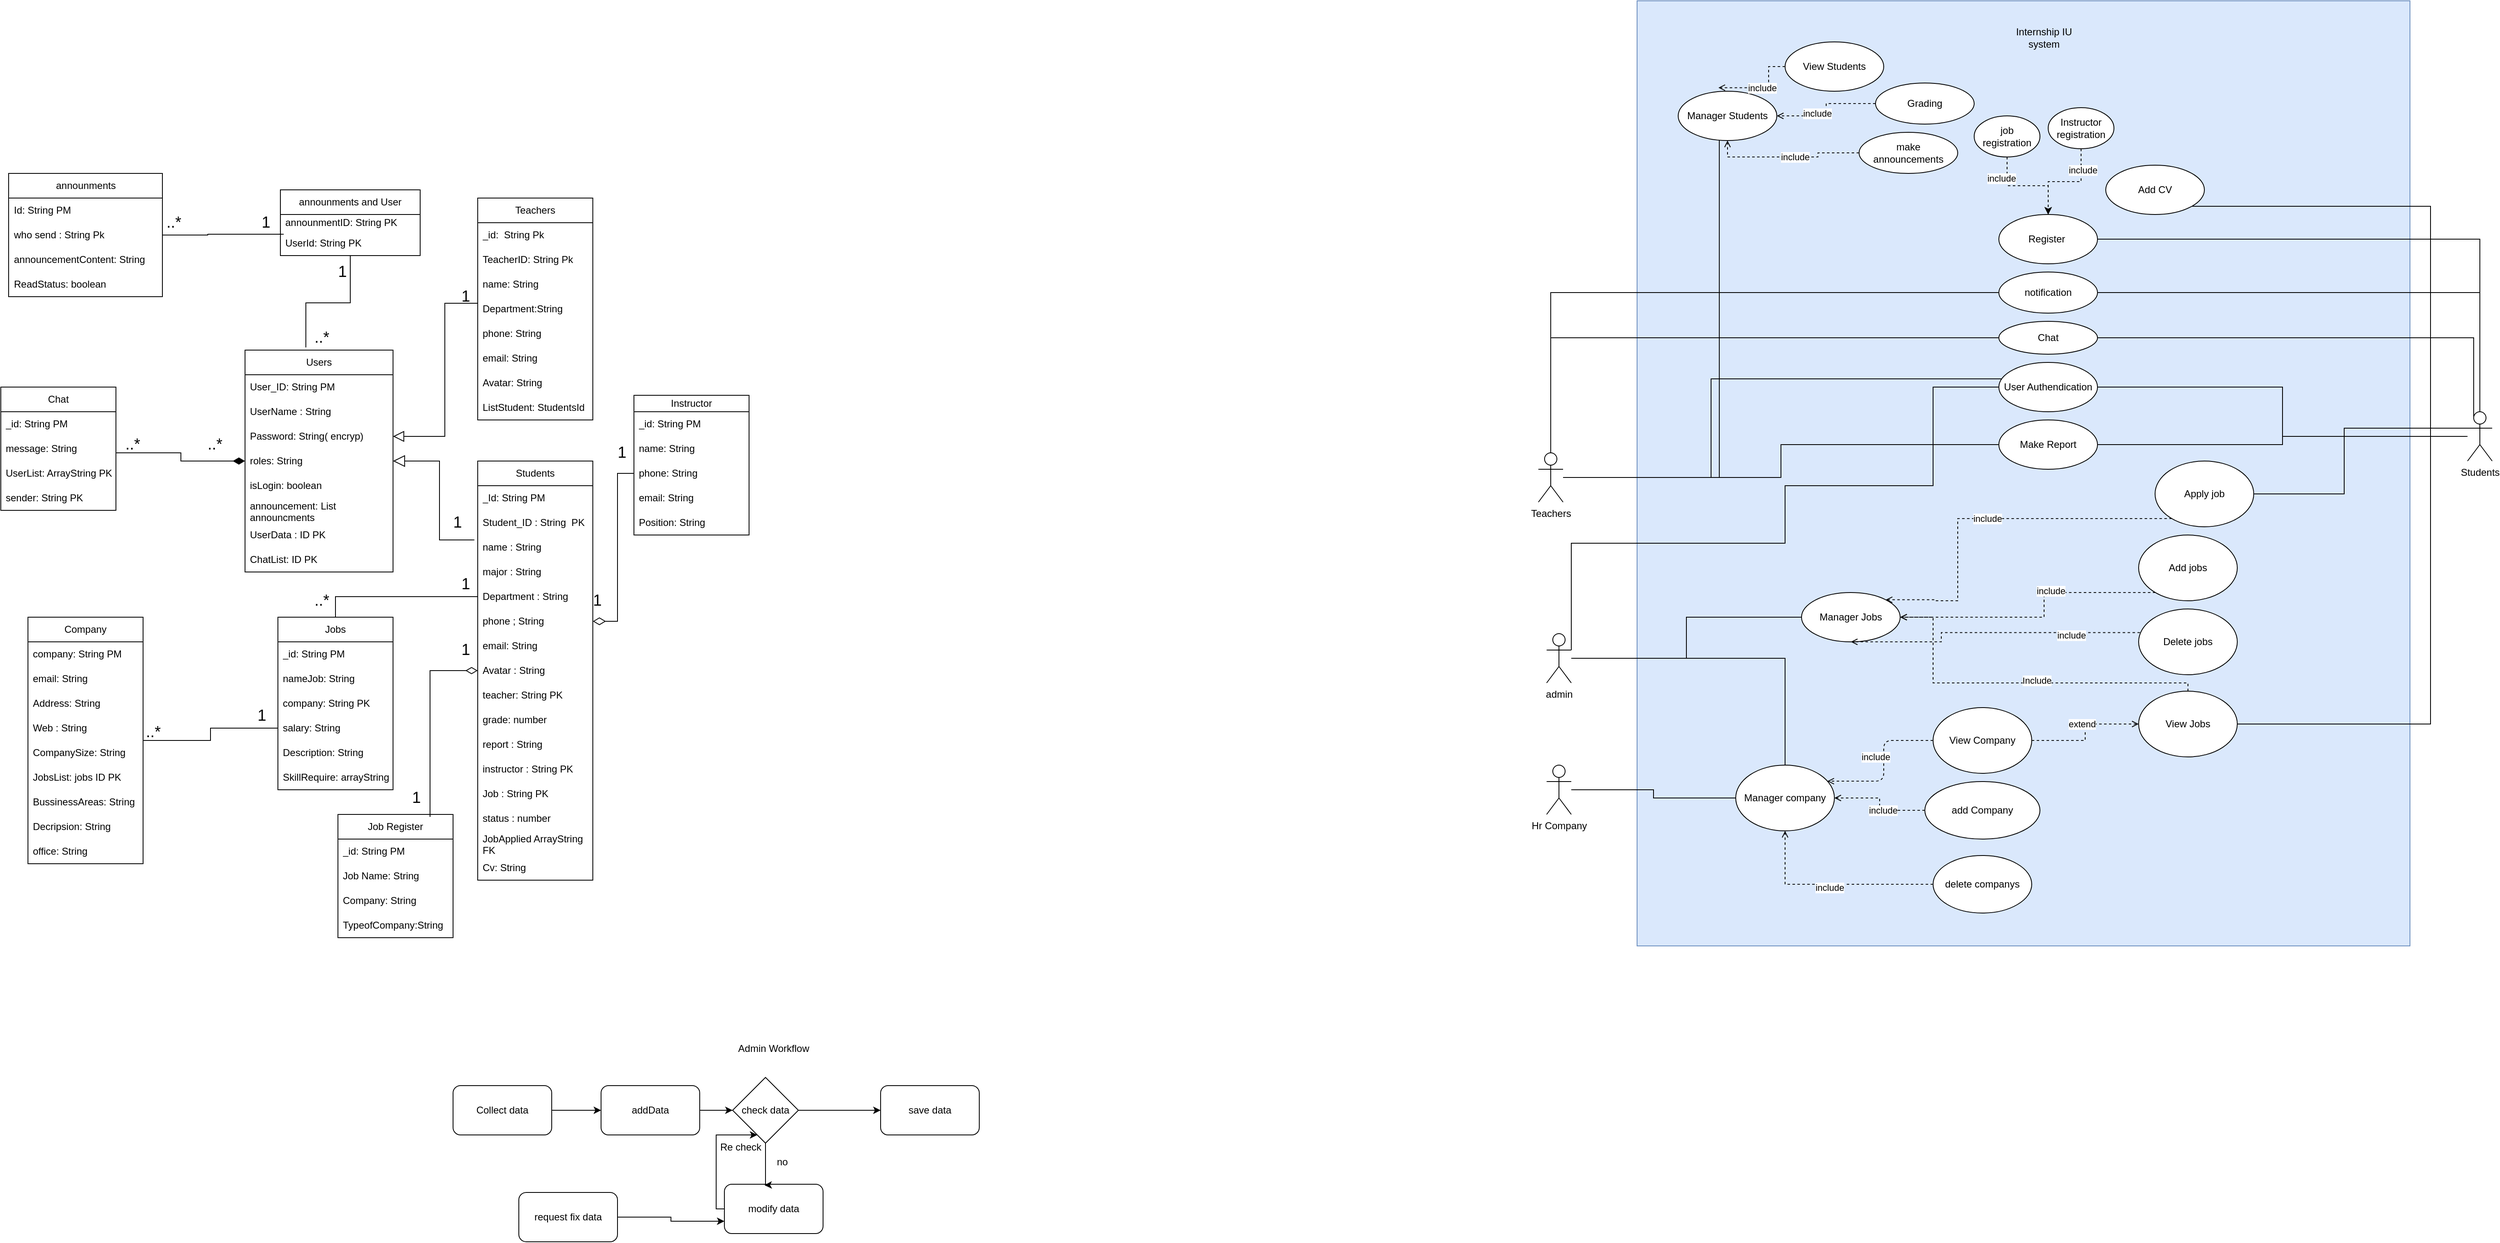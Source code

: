 <mxfile version="23.0.0" type="device">
  <diagram name="Page-1" id="r9M0tZBrTMSaQmOEoChf">
    <mxGraphModel dx="3265" dy="1101" grid="1" gridSize="10" guides="1" tooltips="1" connect="1" arrows="1" fold="1" page="1" pageScale="1" pageWidth="827" pageHeight="1169" background="none" math="0" shadow="0">
      <root>
        <mxCell id="0" />
        <mxCell id="1" parent="0" />
        <mxCell id="BqlAcqcdKuZovbx-BmJO-4" value="" style="rounded=0;whiteSpace=wrap;html=1;fillColor=#dae8fc;strokeColor=#6c8ebf;" parent="1" vertex="1">
          <mxGeometry x="-110" width="940" height="1150" as="geometry" />
        </mxCell>
        <mxCell id="BqlAcqcdKuZovbx-BmJO-5" value="User Authendication" style="ellipse;whiteSpace=wrap;html=1;" parent="1" vertex="1">
          <mxGeometry x="330" y="440" width="120" height="60" as="geometry" />
        </mxCell>
        <mxCell id="BqlAcqcdKuZovbx-BmJO-6" value="Add CV" style="ellipse;whiteSpace=wrap;html=1;" parent="1" vertex="1">
          <mxGeometry x="460" y="200" width="120" height="60" as="geometry" />
        </mxCell>
        <mxCell id="BqlAcqcdKuZovbx-BmJO-7" value="Make Report" style="ellipse;whiteSpace=wrap;html=1;" parent="1" vertex="1">
          <mxGeometry x="330" y="510" width="120" height="60" as="geometry" />
        </mxCell>
        <mxCell id="BqlAcqcdKuZovbx-BmJO-37" style="edgeStyle=orthogonalEdgeStyle;rounded=0;orthogonalLoop=1;jettySize=auto;html=1;endArrow=none;endFill=0;" parent="1" source="BqlAcqcdKuZovbx-BmJO-8" target="BqlAcqcdKuZovbx-BmJO-6" edge="1">
          <mxGeometry relative="1" as="geometry">
            <Array as="points">
              <mxPoint x="855" y="530" />
              <mxPoint x="855" y="250" />
            </Array>
          </mxGeometry>
        </mxCell>
        <mxCell id="BqlAcqcdKuZovbx-BmJO-39" style="edgeStyle=orthogonalEdgeStyle;rounded=0;orthogonalLoop=1;jettySize=auto;html=1;entryX=1;entryY=0.5;entryDx=0;entryDy=0;endArrow=none;endFill=0;" parent="1" source="BqlAcqcdKuZovbx-BmJO-8" target="BqlAcqcdKuZovbx-BmJO-5" edge="1">
          <mxGeometry relative="1" as="geometry" />
        </mxCell>
        <mxCell id="BqlAcqcdKuZovbx-BmJO-42" style="edgeStyle=orthogonalEdgeStyle;rounded=0;orthogonalLoop=1;jettySize=auto;html=1;endArrow=none;endFill=0;" parent="1" source="BqlAcqcdKuZovbx-BmJO-8" target="BqlAcqcdKuZovbx-BmJO-7" edge="1">
          <mxGeometry relative="1" as="geometry" />
        </mxCell>
        <mxCell id="BqlAcqcdKuZovbx-BmJO-43" style="edgeStyle=orthogonalEdgeStyle;rounded=0;orthogonalLoop=1;jettySize=auto;html=1;endArrow=none;endFill=0;" parent="1" source="BqlAcqcdKuZovbx-BmJO-8" target="BqlAcqcdKuZovbx-BmJO-11" edge="1">
          <mxGeometry relative="1" as="geometry">
            <Array as="points">
              <mxPoint x="855" y="880" />
            </Array>
          </mxGeometry>
        </mxCell>
        <mxCell id="BqlAcqcdKuZovbx-BmJO-44" style="edgeStyle=orthogonalEdgeStyle;rounded=0;orthogonalLoop=1;jettySize=auto;html=1;endArrow=none;endFill=0;" parent="1" source="BqlAcqcdKuZovbx-BmJO-8" target="BqlAcqcdKuZovbx-BmJO-12" edge="1">
          <mxGeometry relative="1" as="geometry">
            <Array as="points">
              <mxPoint x="750" y="520" />
              <mxPoint x="750" y="600" />
            </Array>
          </mxGeometry>
        </mxCell>
        <mxCell id="BqlAcqcdKuZovbx-BmJO-8" value="Students" style="shape=umlActor;verticalLabelPosition=bottom;verticalAlign=top;html=1;outlineConnect=0;" parent="1" vertex="1">
          <mxGeometry x="900" y="500" width="30" height="60" as="geometry" />
        </mxCell>
        <mxCell id="BqlAcqcdKuZovbx-BmJO-36" style="edgeStyle=orthogonalEdgeStyle;rounded=0;orthogonalLoop=1;jettySize=auto;html=1;endArrow=none;endFill=0;" parent="1" source="BqlAcqcdKuZovbx-BmJO-9" target="BqlAcqcdKuZovbx-BmJO-23" edge="1">
          <mxGeometry relative="1" as="geometry">
            <Array as="points">
              <mxPoint x="-10" y="580" />
            </Array>
          </mxGeometry>
        </mxCell>
        <mxCell id="BqlAcqcdKuZovbx-BmJO-38" style="edgeStyle=orthogonalEdgeStyle;rounded=0;orthogonalLoop=1;jettySize=auto;html=1;endArrow=none;endFill=0;" parent="1" source="BqlAcqcdKuZovbx-BmJO-9" target="BqlAcqcdKuZovbx-BmJO-5" edge="1">
          <mxGeometry relative="1" as="geometry">
            <Array as="points">
              <mxPoint x="-20" y="580" />
              <mxPoint x="-20" y="460" />
            </Array>
          </mxGeometry>
        </mxCell>
        <mxCell id="BqlAcqcdKuZovbx-BmJO-40" style="edgeStyle=orthogonalEdgeStyle;rounded=0;orthogonalLoop=1;jettySize=auto;html=1;endArrow=none;endFill=0;" parent="1" source="BqlAcqcdKuZovbx-BmJO-9" target="BqlAcqcdKuZovbx-BmJO-7" edge="1">
          <mxGeometry relative="1" as="geometry" />
        </mxCell>
        <mxCell id="BqlAcqcdKuZovbx-BmJO-9" value="Teachers" style="shape=umlActor;verticalLabelPosition=bottom;verticalAlign=top;html=1;outlineConnect=0;" parent="1" vertex="1">
          <mxGeometry x="-230" y="550" width="30" height="60" as="geometry" />
        </mxCell>
        <mxCell id="BqlAcqcdKuZovbx-BmJO-10" value="Manager Jobs" style="ellipse;whiteSpace=wrap;html=1;" parent="1" vertex="1">
          <mxGeometry x="90" y="720" width="120" height="60" as="geometry" />
        </mxCell>
        <mxCell id="BqlAcqcdKuZovbx-BmJO-15" style="edgeStyle=orthogonalEdgeStyle;rounded=0;orthogonalLoop=1;jettySize=auto;html=1;dashed=1;endArrow=open;endFill=0;" parent="1" source="BqlAcqcdKuZovbx-BmJO-11" target="BqlAcqcdKuZovbx-BmJO-10" edge="1">
          <mxGeometry relative="1" as="geometry">
            <Array as="points">
              <mxPoint x="560" y="830" />
              <mxPoint x="250" y="830" />
              <mxPoint x="250" y="750" />
            </Array>
          </mxGeometry>
        </mxCell>
        <mxCell id="BqlAcqcdKuZovbx-BmJO-19" value="Include" style="edgeLabel;html=1;align=center;verticalAlign=middle;resizable=0;points=[];" parent="BqlAcqcdKuZovbx-BmJO-15" vertex="1" connectable="0">
          <mxGeometry x="-0.119" y="-3" relative="1" as="geometry">
            <mxPoint as="offset" />
          </mxGeometry>
        </mxCell>
        <mxCell id="BqlAcqcdKuZovbx-BmJO-11" value="View Jobs" style="ellipse;whiteSpace=wrap;html=1;" parent="1" vertex="1">
          <mxGeometry x="500" y="840" width="120" height="80" as="geometry" />
        </mxCell>
        <mxCell id="BqlAcqcdKuZovbx-BmJO-16" value="include" style="edgeStyle=orthogonalEdgeStyle;rounded=0;orthogonalLoop=1;jettySize=auto;html=1;entryX=1;entryY=0;entryDx=0;entryDy=0;dashed=1;endArrow=open;endFill=0;" parent="1" source="BqlAcqcdKuZovbx-BmJO-12" target="BqlAcqcdKuZovbx-BmJO-10" edge="1">
          <mxGeometry relative="1" as="geometry">
            <Array as="points">
              <mxPoint x="280" y="630" />
              <mxPoint x="280" y="730" />
              <mxPoint x="252" y="730" />
            </Array>
          </mxGeometry>
        </mxCell>
        <mxCell id="BqlAcqcdKuZovbx-BmJO-12" value="Apply job" style="ellipse;whiteSpace=wrap;html=1;" parent="1" vertex="1">
          <mxGeometry x="520" y="560" width="120" height="80" as="geometry" />
        </mxCell>
        <mxCell id="BqlAcqcdKuZovbx-BmJO-17" style="edgeStyle=orthogonalEdgeStyle;rounded=0;orthogonalLoop=1;jettySize=auto;html=1;dashed=1;endArrow=open;endFill=0;" parent="1" source="BqlAcqcdKuZovbx-BmJO-13" target="BqlAcqcdKuZovbx-BmJO-10" edge="1">
          <mxGeometry relative="1" as="geometry">
            <Array as="points">
              <mxPoint x="385" y="720" />
              <mxPoint x="385" y="750" />
            </Array>
          </mxGeometry>
        </mxCell>
        <mxCell id="BqlAcqcdKuZovbx-BmJO-21" value="include" style="edgeLabel;html=1;align=center;verticalAlign=middle;resizable=0;points=[];" parent="BqlAcqcdKuZovbx-BmJO-17" vertex="1" connectable="0">
          <mxGeometry x="-0.247" y="-2" relative="1" as="geometry">
            <mxPoint as="offset" />
          </mxGeometry>
        </mxCell>
        <mxCell id="BqlAcqcdKuZovbx-BmJO-13" value="Add jobs" style="ellipse;whiteSpace=wrap;html=1;" parent="1" vertex="1">
          <mxGeometry x="500" y="650" width="120" height="80" as="geometry" />
        </mxCell>
        <mxCell id="BqlAcqcdKuZovbx-BmJO-18" style="edgeStyle=orthogonalEdgeStyle;rounded=0;orthogonalLoop=1;jettySize=auto;html=1;dashed=1;endArrow=open;endFill=0;" parent="1" target="BqlAcqcdKuZovbx-BmJO-10" edge="1">
          <mxGeometry relative="1" as="geometry">
            <mxPoint x="507.6" y="768.79" as="sourcePoint" />
            <mxPoint x="260.026" y="760.003" as="targetPoint" />
            <Array as="points">
              <mxPoint x="260" y="769" />
              <mxPoint x="260" y="780" />
            </Array>
          </mxGeometry>
        </mxCell>
        <mxCell id="BqlAcqcdKuZovbx-BmJO-20" value="include" style="edgeLabel;html=1;align=center;verticalAlign=middle;resizable=0;points=[];" parent="BqlAcqcdKuZovbx-BmJO-18" vertex="1" connectable="0">
          <mxGeometry x="-0.514" y="3" relative="1" as="geometry">
            <mxPoint as="offset" />
          </mxGeometry>
        </mxCell>
        <mxCell id="BqlAcqcdKuZovbx-BmJO-14" value="Delete jobs" style="ellipse;whiteSpace=wrap;html=1;" parent="1" vertex="1">
          <mxGeometry x="500" y="740" width="120" height="80" as="geometry" />
        </mxCell>
        <mxCell id="BqlAcqcdKuZovbx-BmJO-30" style="edgeStyle=orthogonalEdgeStyle;rounded=0;orthogonalLoop=1;jettySize=auto;html=1;dashed=1;endArrow=open;endFill=0;" parent="1" source="BqlAcqcdKuZovbx-BmJO-22" target="BqlAcqcdKuZovbx-BmJO-23" edge="1">
          <mxGeometry relative="1" as="geometry" />
        </mxCell>
        <mxCell id="BqlAcqcdKuZovbx-BmJO-34" value="include" style="edgeLabel;html=1;align=center;verticalAlign=middle;resizable=0;points=[];" parent="BqlAcqcdKuZovbx-BmJO-30" vertex="1" connectable="0">
          <mxGeometry x="0.274" y="-3" relative="1" as="geometry">
            <mxPoint as="offset" />
          </mxGeometry>
        </mxCell>
        <mxCell id="BqlAcqcdKuZovbx-BmJO-22" value="Grading" style="ellipse;whiteSpace=wrap;html=1;" parent="1" vertex="1">
          <mxGeometry x="180" y="100" width="120" height="50" as="geometry" />
        </mxCell>
        <mxCell id="BqlAcqcdKuZovbx-BmJO-23" value="Manager Students" style="ellipse;whiteSpace=wrap;html=1;" parent="1" vertex="1">
          <mxGeometry x="-60" y="110" width="120" height="60" as="geometry" />
        </mxCell>
        <mxCell id="BqlAcqcdKuZovbx-BmJO-33" style="edgeStyle=orthogonalEdgeStyle;rounded=0;orthogonalLoop=1;jettySize=auto;html=1;entryX=0.5;entryY=1;entryDx=0;entryDy=0;dashed=1;endArrow=open;endFill=0;" parent="1" source="BqlAcqcdKuZovbx-BmJO-26" target="BqlAcqcdKuZovbx-BmJO-23" edge="1">
          <mxGeometry relative="1" as="geometry" />
        </mxCell>
        <mxCell id="BqlAcqcdKuZovbx-BmJO-35" value="include" style="edgeLabel;html=1;align=center;verticalAlign=middle;resizable=0;points=[];" parent="BqlAcqcdKuZovbx-BmJO-33" vertex="1" connectable="0">
          <mxGeometry x="-0.103" relative="1" as="geometry">
            <mxPoint as="offset" />
          </mxGeometry>
        </mxCell>
        <mxCell id="BqlAcqcdKuZovbx-BmJO-26" value="make announcements" style="ellipse;whiteSpace=wrap;html=1;" parent="1" vertex="1">
          <mxGeometry x="160" y="160" width="120" height="50" as="geometry" />
        </mxCell>
        <mxCell id="BqlAcqcdKuZovbx-BmJO-46" style="edgeStyle=orthogonalEdgeStyle;rounded=0;orthogonalLoop=1;jettySize=auto;html=1;endArrow=none;endFill=0;" parent="1" source="BqlAcqcdKuZovbx-BmJO-45" target="BqlAcqcdKuZovbx-BmJO-10" edge="1">
          <mxGeometry relative="1" as="geometry" />
        </mxCell>
        <mxCell id="BqlAcqcdKuZovbx-BmJO-63" style="edgeStyle=orthogonalEdgeStyle;rounded=0;orthogonalLoop=1;jettySize=auto;html=1;endArrow=none;endFill=0;" parent="1" source="BqlAcqcdKuZovbx-BmJO-45" target="BqlAcqcdKuZovbx-BmJO-62" edge="1">
          <mxGeometry relative="1" as="geometry" />
        </mxCell>
        <mxCell id="BqlAcqcdKuZovbx-BmJO-45" value="admin" style="shape=umlActor;verticalLabelPosition=bottom;verticalAlign=top;html=1;outlineConnect=0;" parent="1" vertex="1">
          <mxGeometry x="-220" y="770" width="30" height="60" as="geometry" />
        </mxCell>
        <mxCell id="BqlAcqcdKuZovbx-BmJO-47" value="Internship IU system" style="text;html=1;strokeColor=none;fillColor=none;align=center;verticalAlign=middle;whiteSpace=wrap;rounded=0;" parent="1" vertex="1">
          <mxGeometry x="330" y="30" width="110" height="30" as="geometry" />
        </mxCell>
        <mxCell id="BqlAcqcdKuZovbx-BmJO-49" style="edgeStyle=orthogonalEdgeStyle;rounded=0;orthogonalLoop=1;jettySize=auto;html=1;endArrow=none;endFill=0;" parent="1" source="BqlAcqcdKuZovbx-BmJO-48" target="BqlAcqcdKuZovbx-BmJO-9" edge="1">
          <mxGeometry relative="1" as="geometry" />
        </mxCell>
        <mxCell id="BqlAcqcdKuZovbx-BmJO-50" style="edgeStyle=orthogonalEdgeStyle;rounded=0;orthogonalLoop=1;jettySize=auto;html=1;entryX=0.5;entryY=0;entryDx=0;entryDy=0;entryPerimeter=0;endArrow=none;endFill=0;" parent="1" source="BqlAcqcdKuZovbx-BmJO-48" target="BqlAcqcdKuZovbx-BmJO-8" edge="1">
          <mxGeometry relative="1" as="geometry" />
        </mxCell>
        <mxCell id="BqlAcqcdKuZovbx-BmJO-48" value="notification" style="ellipse;whiteSpace=wrap;html=1;" parent="1" vertex="1">
          <mxGeometry x="330" y="330" width="120" height="50" as="geometry" />
        </mxCell>
        <mxCell id="BqlAcqcdKuZovbx-BmJO-52" style="edgeStyle=orthogonalEdgeStyle;rounded=0;orthogonalLoop=1;jettySize=auto;html=1;endArrow=none;endFill=0;" parent="1" source="BqlAcqcdKuZovbx-BmJO-51" target="BqlAcqcdKuZovbx-BmJO-9" edge="1">
          <mxGeometry relative="1" as="geometry" />
        </mxCell>
        <mxCell id="BqlAcqcdKuZovbx-BmJO-53" style="edgeStyle=orthogonalEdgeStyle;rounded=0;orthogonalLoop=1;jettySize=auto;html=1;entryX=0.25;entryY=0.1;entryDx=0;entryDy=0;entryPerimeter=0;endArrow=none;endFill=0;" parent="1" source="BqlAcqcdKuZovbx-BmJO-51" target="BqlAcqcdKuZovbx-BmJO-8" edge="1">
          <mxGeometry relative="1" as="geometry" />
        </mxCell>
        <mxCell id="BqlAcqcdKuZovbx-BmJO-51" value="Chat" style="ellipse;whiteSpace=wrap;html=1;" parent="1" vertex="1">
          <mxGeometry x="330" y="390" width="120" height="40" as="geometry" />
        </mxCell>
        <mxCell id="BqlAcqcdKuZovbx-BmJO-55" value="include" style="edgeStyle=orthogonalEdgeStyle;rounded=0;orthogonalLoop=1;jettySize=auto;html=1;entryX=0.408;entryY=-0.071;entryDx=0;entryDy=0;entryPerimeter=0;endArrow=open;endFill=0;dashed=1;" parent="1" source="BqlAcqcdKuZovbx-BmJO-54" target="BqlAcqcdKuZovbx-BmJO-23" edge="1">
          <mxGeometry relative="1" as="geometry" />
        </mxCell>
        <mxCell id="BqlAcqcdKuZovbx-BmJO-54" value="View Students" style="ellipse;whiteSpace=wrap;html=1;" parent="1" vertex="1">
          <mxGeometry x="70" y="50" width="120" height="60" as="geometry" />
        </mxCell>
        <mxCell id="BqlAcqcdKuZovbx-BmJO-58" style="edgeStyle=orthogonalEdgeStyle;rounded=0;orthogonalLoop=1;jettySize=auto;html=1;dashed=1;endArrow=open;endFill=0;" parent="1" source="BqlAcqcdKuZovbx-BmJO-57" target="BqlAcqcdKuZovbx-BmJO-11" edge="1">
          <mxGeometry relative="1" as="geometry" />
        </mxCell>
        <mxCell id="BqlAcqcdKuZovbx-BmJO-59" value="extend" style="edgeLabel;html=1;align=center;verticalAlign=middle;resizable=0;points=[];" parent="BqlAcqcdKuZovbx-BmJO-58" vertex="1" connectable="0">
          <mxGeometry x="0.124" y="4" relative="1" as="geometry">
            <mxPoint y="-1" as="offset" />
          </mxGeometry>
        </mxCell>
        <mxCell id="BqlAcqcdKuZovbx-BmJO-64" style="edgeStyle=orthogonalEdgeStyle;orthogonalLoop=1;jettySize=auto;html=1;entryX=0.929;entryY=0.244;entryDx=0;entryDy=0;entryPerimeter=0;endArrow=open;endFill=0;strokeColor=default;dashed=1;rounded=1;" parent="1" source="BqlAcqcdKuZovbx-BmJO-57" target="BqlAcqcdKuZovbx-BmJO-62" edge="1">
          <mxGeometry relative="1" as="geometry" />
        </mxCell>
        <mxCell id="BqlAcqcdKuZovbx-BmJO-57" value="View Company" style="ellipse;whiteSpace=wrap;html=1;" parent="1" vertex="1">
          <mxGeometry x="250" y="860" width="120" height="80" as="geometry" />
        </mxCell>
        <mxCell id="BqlAcqcdKuZovbx-BmJO-65" style="edgeStyle=orthogonalEdgeStyle;rounded=0;orthogonalLoop=1;jettySize=auto;html=1;entryX=1;entryY=0.5;entryDx=0;entryDy=0;dashed=1;endArrow=open;endFill=0;" parent="1" source="BqlAcqcdKuZovbx-BmJO-60" target="BqlAcqcdKuZovbx-BmJO-62" edge="1">
          <mxGeometry relative="1" as="geometry" />
        </mxCell>
        <mxCell id="BqlAcqcdKuZovbx-BmJO-60" value="add Company" style="ellipse;whiteSpace=wrap;html=1;" parent="1" vertex="1">
          <mxGeometry x="240" y="950" width="140" height="70" as="geometry" />
        </mxCell>
        <mxCell id="BqlAcqcdKuZovbx-BmJO-66" style="edgeStyle=orthogonalEdgeStyle;rounded=0;orthogonalLoop=1;jettySize=auto;html=1;endArrow=open;endFill=0;dashed=1;" parent="1" source="BqlAcqcdKuZovbx-BmJO-61" target="BqlAcqcdKuZovbx-BmJO-62" edge="1">
          <mxGeometry relative="1" as="geometry" />
        </mxCell>
        <mxCell id="BqlAcqcdKuZovbx-BmJO-67" value="include" style="edgeLabel;html=1;align=center;verticalAlign=middle;resizable=0;points=[];" parent="BqlAcqcdKuZovbx-BmJO-66" vertex="1" connectable="0">
          <mxGeometry x="0.029" y="4" relative="1" as="geometry">
            <mxPoint as="offset" />
          </mxGeometry>
        </mxCell>
        <mxCell id="BqlAcqcdKuZovbx-BmJO-61" value="delete companys" style="ellipse;whiteSpace=wrap;html=1;" parent="1" vertex="1">
          <mxGeometry x="250" y="1040" width="120" height="70" as="geometry" />
        </mxCell>
        <mxCell id="BqlAcqcdKuZovbx-BmJO-62" value="Manager company" style="ellipse;whiteSpace=wrap;html=1;" parent="1" vertex="1">
          <mxGeometry x="10" y="930" width="120" height="80" as="geometry" />
        </mxCell>
        <mxCell id="BqlAcqcdKuZovbx-BmJO-68" value="include" style="edgeLabel;html=1;align=center;verticalAlign=middle;resizable=0;points=[];" parent="1" vertex="1" connectable="0">
          <mxGeometry x="140" y="1089" as="geometry">
            <mxPoint x="49" y="-104" as="offset" />
          </mxGeometry>
        </mxCell>
        <mxCell id="BqlAcqcdKuZovbx-BmJO-69" value="include" style="edgeLabel;html=1;align=center;verticalAlign=middle;resizable=0;points=[];" parent="1" vertex="1" connectable="0">
          <mxGeometry x="180" y="920" as="geometry" />
        </mxCell>
        <mxCell id="u9Er_LtnagQ2kpu3WRNx-10" value="Users" style="swimlane;fontStyle=0;childLayout=stackLayout;horizontal=1;startSize=30;horizontalStack=0;resizeParent=1;resizeParentMax=0;resizeLast=0;collapsible=1;marginBottom=0;whiteSpace=wrap;html=1;" parent="1" vertex="1">
          <mxGeometry x="-1803" y="425" width="180" height="270" as="geometry" />
        </mxCell>
        <mxCell id="u9Er_LtnagQ2kpu3WRNx-11" value="User_ID: String PM" style="text;strokeColor=none;fillColor=none;align=left;verticalAlign=middle;spacingLeft=4;spacingRight=4;overflow=hidden;points=[[0,0.5],[1,0.5]];portConstraint=eastwest;rotatable=0;whiteSpace=wrap;html=1;" parent="u9Er_LtnagQ2kpu3WRNx-10" vertex="1">
          <mxGeometry y="30" width="180" height="30" as="geometry" />
        </mxCell>
        <mxCell id="u9Er_LtnagQ2kpu3WRNx-12" value="UserName : String&amp;nbsp;" style="text;strokeColor=none;fillColor=none;align=left;verticalAlign=middle;spacingLeft=4;spacingRight=4;overflow=hidden;points=[[0,0.5],[1,0.5]];portConstraint=eastwest;rotatable=0;whiteSpace=wrap;html=1;" parent="u9Er_LtnagQ2kpu3WRNx-10" vertex="1">
          <mxGeometry y="60" width="180" height="30" as="geometry" />
        </mxCell>
        <mxCell id="u9Er_LtnagQ2kpu3WRNx-13" value="Password: String( encryp)" style="text;strokeColor=none;fillColor=none;align=left;verticalAlign=middle;spacingLeft=4;spacingRight=4;overflow=hidden;points=[[0,0.5],[1,0.5]];portConstraint=eastwest;rotatable=0;whiteSpace=wrap;html=1;" parent="u9Er_LtnagQ2kpu3WRNx-10" vertex="1">
          <mxGeometry y="90" width="180" height="30" as="geometry" />
        </mxCell>
        <mxCell id="MstKCb5iVUVblO_6ebGy-1" value="roles: String" style="text;strokeColor=none;fillColor=none;align=left;verticalAlign=middle;spacingLeft=4;spacingRight=4;overflow=hidden;points=[[0,0.5],[1,0.5]];portConstraint=eastwest;rotatable=0;whiteSpace=wrap;html=1;" parent="u9Er_LtnagQ2kpu3WRNx-10" vertex="1">
          <mxGeometry y="120" width="180" height="30" as="geometry" />
        </mxCell>
        <mxCell id="u9Er_LtnagQ2kpu3WRNx-15" value="isLogin: boolean" style="text;strokeColor=none;fillColor=none;align=left;verticalAlign=middle;spacingLeft=4;spacingRight=4;overflow=hidden;points=[[0,0.5],[1,0.5]];portConstraint=eastwest;rotatable=0;whiteSpace=wrap;html=1;" parent="u9Er_LtnagQ2kpu3WRNx-10" vertex="1">
          <mxGeometry y="150" width="180" height="30" as="geometry" />
        </mxCell>
        <mxCell id="MstKCb5iVUVblO_6ebGy-3" value="announcement: List announcments" style="text;strokeColor=none;fillColor=none;align=left;verticalAlign=middle;spacingLeft=4;spacingRight=4;overflow=hidden;points=[[0,0.5],[1,0.5]];portConstraint=eastwest;rotatable=0;whiteSpace=wrap;html=1;" parent="u9Er_LtnagQ2kpu3WRNx-10" vertex="1">
          <mxGeometry y="180" width="180" height="30" as="geometry" />
        </mxCell>
        <mxCell id="MstKCb5iVUVblO_6ebGy-97" value="UserData : ID PK" style="text;strokeColor=none;fillColor=none;align=left;verticalAlign=middle;spacingLeft=4;spacingRight=4;overflow=hidden;points=[[0,0.5],[1,0.5]];portConstraint=eastwest;rotatable=0;whiteSpace=wrap;html=1;" parent="u9Er_LtnagQ2kpu3WRNx-10" vertex="1">
          <mxGeometry y="210" width="180" height="30" as="geometry" />
        </mxCell>
        <mxCell id="MstKCb5iVUVblO_6ebGy-2" value="ChatList: ID PK" style="text;strokeColor=none;fillColor=none;align=left;verticalAlign=middle;spacingLeft=4;spacingRight=4;overflow=hidden;points=[[0,0.5],[1,0.5]];portConstraint=eastwest;rotatable=0;whiteSpace=wrap;html=1;" parent="u9Er_LtnagQ2kpu3WRNx-10" vertex="1">
          <mxGeometry y="240" width="180" height="30" as="geometry" />
        </mxCell>
        <mxCell id="u9Er_LtnagQ2kpu3WRNx-17" value="Students" style="swimlane;fontStyle=0;childLayout=stackLayout;horizontal=1;startSize=30;horizontalStack=0;resizeParent=1;resizeParentMax=0;resizeLast=0;collapsible=1;marginBottom=0;whiteSpace=wrap;html=1;" parent="1" vertex="1">
          <mxGeometry x="-1520" y="560" width="140" height="510" as="geometry" />
        </mxCell>
        <mxCell id="MstKCb5iVUVblO_6ebGy-20" value="_Id: String PM" style="text;strokeColor=none;fillColor=none;align=left;verticalAlign=middle;spacingLeft=4;spacingRight=4;overflow=hidden;points=[[0,0.5],[1,0.5]];portConstraint=eastwest;rotatable=0;whiteSpace=wrap;html=1;" parent="u9Er_LtnagQ2kpu3WRNx-17" vertex="1">
          <mxGeometry y="30" width="140" height="30" as="geometry" />
        </mxCell>
        <mxCell id="u9Er_LtnagQ2kpu3WRNx-18" value="Student_ID : String&amp;nbsp; PK&amp;nbsp;" style="text;strokeColor=none;fillColor=none;align=left;verticalAlign=middle;spacingLeft=4;spacingRight=4;overflow=hidden;points=[[0,0.5],[1,0.5]];portConstraint=eastwest;rotatable=0;whiteSpace=wrap;html=1;" parent="u9Er_LtnagQ2kpu3WRNx-17" vertex="1">
          <mxGeometry y="60" width="140" height="30" as="geometry" />
        </mxCell>
        <mxCell id="MstKCb5iVUVblO_6ebGy-9" value="name : String&amp;nbsp;" style="text;strokeColor=none;fillColor=none;align=left;verticalAlign=middle;spacingLeft=4;spacingRight=4;overflow=hidden;points=[[0,0.5],[1,0.5]];portConstraint=eastwest;rotatable=0;whiteSpace=wrap;html=1;" parent="u9Er_LtnagQ2kpu3WRNx-17" vertex="1">
          <mxGeometry y="90" width="140" height="30" as="geometry" />
        </mxCell>
        <mxCell id="u9Er_LtnagQ2kpu3WRNx-19" value="major : String&amp;nbsp;" style="text;strokeColor=none;fillColor=none;align=left;verticalAlign=middle;spacingLeft=4;spacingRight=4;overflow=hidden;points=[[0,0.5],[1,0.5]];portConstraint=eastwest;rotatable=0;whiteSpace=wrap;html=1;" parent="u9Er_LtnagQ2kpu3WRNx-17" vertex="1">
          <mxGeometry y="120" width="140" height="30" as="geometry" />
        </mxCell>
        <mxCell id="MstKCb5iVUVblO_6ebGy-14" value="Department : String&amp;nbsp;" style="text;strokeColor=none;fillColor=none;align=left;verticalAlign=middle;spacingLeft=4;spacingRight=4;overflow=hidden;points=[[0,0.5],[1,0.5]];portConstraint=eastwest;rotatable=0;whiteSpace=wrap;html=1;" parent="u9Er_LtnagQ2kpu3WRNx-17" vertex="1">
          <mxGeometry y="150" width="140" height="30" as="geometry" />
        </mxCell>
        <mxCell id="MstKCb5iVUVblO_6ebGy-10" value="phone ; String" style="text;strokeColor=none;fillColor=none;align=left;verticalAlign=middle;spacingLeft=4;spacingRight=4;overflow=hidden;points=[[0,0.5],[1,0.5]];portConstraint=eastwest;rotatable=0;whiteSpace=wrap;html=1;" parent="u9Er_LtnagQ2kpu3WRNx-17" vertex="1">
          <mxGeometry y="180" width="140" height="30" as="geometry" />
        </mxCell>
        <mxCell id="MstKCb5iVUVblO_6ebGy-15" value="email: String" style="text;strokeColor=none;fillColor=none;align=left;verticalAlign=middle;spacingLeft=4;spacingRight=4;overflow=hidden;points=[[0,0.5],[1,0.5]];portConstraint=eastwest;rotatable=0;whiteSpace=wrap;html=1;" parent="u9Er_LtnagQ2kpu3WRNx-17" vertex="1">
          <mxGeometry y="210" width="140" height="30" as="geometry" />
        </mxCell>
        <mxCell id="MstKCb5iVUVblO_6ebGy-11" value="Avatar : String" style="text;strokeColor=none;fillColor=none;align=left;verticalAlign=middle;spacingLeft=4;spacingRight=4;overflow=hidden;points=[[0,0.5],[1,0.5]];portConstraint=eastwest;rotatable=0;whiteSpace=wrap;html=1;" parent="u9Er_LtnagQ2kpu3WRNx-17" vertex="1">
          <mxGeometry y="240" width="140" height="30" as="geometry" />
        </mxCell>
        <mxCell id="MstKCb5iVUVblO_6ebGy-12" value="teacher: String PK" style="text;strokeColor=none;fillColor=none;align=left;verticalAlign=middle;spacingLeft=4;spacingRight=4;overflow=hidden;points=[[0,0.5],[1,0.5]];portConstraint=eastwest;rotatable=0;whiteSpace=wrap;html=1;" parent="u9Er_LtnagQ2kpu3WRNx-17" vertex="1">
          <mxGeometry y="270" width="140" height="30" as="geometry" />
        </mxCell>
        <mxCell id="u9Er_LtnagQ2kpu3WRNx-54" value="grade: number" style="text;strokeColor=none;fillColor=none;align=left;verticalAlign=middle;spacingLeft=4;spacingRight=4;overflow=hidden;points=[[0,0.5],[1,0.5]];portConstraint=eastwest;rotatable=0;whiteSpace=wrap;html=1;" parent="u9Er_LtnagQ2kpu3WRNx-17" vertex="1">
          <mxGeometry y="300" width="140" height="30" as="geometry" />
        </mxCell>
        <mxCell id="u9Er_LtnagQ2kpu3WRNx-20" value="report : String" style="text;strokeColor=none;fillColor=none;align=left;verticalAlign=middle;spacingLeft=4;spacingRight=4;overflow=hidden;points=[[0,0.5],[1,0.5]];portConstraint=eastwest;rotatable=0;whiteSpace=wrap;html=1;" parent="u9Er_LtnagQ2kpu3WRNx-17" vertex="1">
          <mxGeometry y="330" width="140" height="30" as="geometry" />
        </mxCell>
        <mxCell id="MstKCb5iVUVblO_6ebGy-16" value="instructor : String PK" style="text;strokeColor=none;fillColor=none;align=left;verticalAlign=middle;spacingLeft=4;spacingRight=4;overflow=hidden;points=[[0,0.5],[1,0.5]];portConstraint=eastwest;rotatable=0;whiteSpace=wrap;html=1;" parent="u9Er_LtnagQ2kpu3WRNx-17" vertex="1">
          <mxGeometry y="360" width="140" height="30" as="geometry" />
        </mxCell>
        <mxCell id="MstKCb5iVUVblO_6ebGy-17" value="Job : String PK" style="text;strokeColor=none;fillColor=none;align=left;verticalAlign=middle;spacingLeft=4;spacingRight=4;overflow=hidden;points=[[0,0.5],[1,0.5]];portConstraint=eastwest;rotatable=0;whiteSpace=wrap;html=1;" parent="u9Er_LtnagQ2kpu3WRNx-17" vertex="1">
          <mxGeometry y="390" width="140" height="30" as="geometry" />
        </mxCell>
        <mxCell id="u9Er_LtnagQ2kpu3WRNx-55" value="status : number" style="text;strokeColor=none;fillColor=none;align=left;verticalAlign=middle;spacingLeft=4;spacingRight=4;overflow=hidden;points=[[0,0.5],[1,0.5]];portConstraint=eastwest;rotatable=0;whiteSpace=wrap;html=1;" parent="u9Er_LtnagQ2kpu3WRNx-17" vertex="1">
          <mxGeometry y="420" width="140" height="30" as="geometry" />
        </mxCell>
        <mxCell id="MstKCb5iVUVblO_6ebGy-19" value="JobApplied ArrayString FK" style="text;strokeColor=none;fillColor=none;align=left;verticalAlign=middle;spacingLeft=4;spacingRight=4;overflow=hidden;points=[[0,0.5],[1,0.5]];portConstraint=eastwest;rotatable=0;whiteSpace=wrap;html=1;" parent="u9Er_LtnagQ2kpu3WRNx-17" vertex="1">
          <mxGeometry y="450" width="140" height="30" as="geometry" />
        </mxCell>
        <mxCell id="u9Er_LtnagQ2kpu3WRNx-53" value="Cv: String&amp;nbsp;" style="text;strokeColor=none;fillColor=none;align=left;verticalAlign=middle;spacingLeft=4;spacingRight=4;overflow=hidden;points=[[0,0.5],[1,0.5]];portConstraint=eastwest;rotatable=0;whiteSpace=wrap;html=1;" parent="u9Er_LtnagQ2kpu3WRNx-17" vertex="1">
          <mxGeometry y="480" width="140" height="30" as="geometry" />
        </mxCell>
        <mxCell id="u9Er_LtnagQ2kpu3WRNx-21" value="Teachers" style="swimlane;fontStyle=0;childLayout=stackLayout;horizontal=1;startSize=30;horizontalStack=0;resizeParent=1;resizeParentMax=0;resizeLast=0;collapsible=1;marginBottom=0;whiteSpace=wrap;html=1;" parent="1" vertex="1">
          <mxGeometry x="-1520" y="240" width="140" height="270" as="geometry" />
        </mxCell>
        <mxCell id="MstKCb5iVUVblO_6ebGy-24" value="_id:&amp;nbsp; String Pk" style="text;strokeColor=none;fillColor=none;align=left;verticalAlign=middle;spacingLeft=4;spacingRight=4;overflow=hidden;points=[[0,0.5],[1,0.5]];portConstraint=eastwest;rotatable=0;whiteSpace=wrap;html=1;" parent="u9Er_LtnagQ2kpu3WRNx-21" vertex="1">
          <mxGeometry y="30" width="140" height="30" as="geometry" />
        </mxCell>
        <mxCell id="u9Er_LtnagQ2kpu3WRNx-23" value="TeacherID: String Pk" style="text;strokeColor=none;fillColor=none;align=left;verticalAlign=middle;spacingLeft=4;spacingRight=4;overflow=hidden;points=[[0,0.5],[1,0.5]];portConstraint=eastwest;rotatable=0;whiteSpace=wrap;html=1;" parent="u9Er_LtnagQ2kpu3WRNx-21" vertex="1">
          <mxGeometry y="60" width="140" height="30" as="geometry" />
        </mxCell>
        <mxCell id="u9Er_LtnagQ2kpu3WRNx-22" value="name: String&amp;nbsp;" style="text;strokeColor=none;fillColor=none;align=left;verticalAlign=middle;spacingLeft=4;spacingRight=4;overflow=hidden;points=[[0,0.5],[1,0.5]];portConstraint=eastwest;rotatable=0;whiteSpace=wrap;html=1;" parent="u9Er_LtnagQ2kpu3WRNx-21" vertex="1">
          <mxGeometry y="90" width="140" height="30" as="geometry" />
        </mxCell>
        <mxCell id="u9Er_LtnagQ2kpu3WRNx-31" value="Department:String" style="text;strokeColor=none;fillColor=none;align=left;verticalAlign=middle;spacingLeft=4;spacingRight=4;overflow=hidden;points=[[0,0.5],[1,0.5]];portConstraint=eastwest;rotatable=0;whiteSpace=wrap;html=1;" parent="u9Er_LtnagQ2kpu3WRNx-21" vertex="1">
          <mxGeometry y="120" width="140" height="30" as="geometry" />
        </mxCell>
        <mxCell id="MstKCb5iVUVblO_6ebGy-26" value="phone: String&amp;nbsp;" style="text;strokeColor=none;fillColor=none;align=left;verticalAlign=middle;spacingLeft=4;spacingRight=4;overflow=hidden;points=[[0,0.5],[1,0.5]];portConstraint=eastwest;rotatable=0;whiteSpace=wrap;html=1;" parent="u9Er_LtnagQ2kpu3WRNx-21" vertex="1">
          <mxGeometry y="150" width="140" height="30" as="geometry" />
        </mxCell>
        <mxCell id="MstKCb5iVUVblO_6ebGy-25" value="email: String&amp;nbsp;" style="text;strokeColor=none;fillColor=none;align=left;verticalAlign=middle;spacingLeft=4;spacingRight=4;overflow=hidden;points=[[0,0.5],[1,0.5]];portConstraint=eastwest;rotatable=0;whiteSpace=wrap;html=1;" parent="u9Er_LtnagQ2kpu3WRNx-21" vertex="1">
          <mxGeometry y="180" width="140" height="30" as="geometry" />
        </mxCell>
        <mxCell id="MstKCb5iVUVblO_6ebGy-27" value="Avatar: String" style="text;strokeColor=none;fillColor=none;align=left;verticalAlign=middle;spacingLeft=4;spacingRight=4;overflow=hidden;points=[[0,0.5],[1,0.5]];portConstraint=eastwest;rotatable=0;whiteSpace=wrap;html=1;" parent="u9Er_LtnagQ2kpu3WRNx-21" vertex="1">
          <mxGeometry y="210" width="140" height="30" as="geometry" />
        </mxCell>
        <mxCell id="MstKCb5iVUVblO_6ebGy-36" value="ListStudent: StudentsId" style="text;strokeColor=none;fillColor=none;align=left;verticalAlign=middle;spacingLeft=4;spacingRight=4;overflow=hidden;points=[[0,0.5],[1,0.5]];portConstraint=eastwest;rotatable=0;whiteSpace=wrap;html=1;" parent="u9Er_LtnagQ2kpu3WRNx-21" vertex="1">
          <mxGeometry y="240" width="140" height="30" as="geometry" />
        </mxCell>
        <mxCell id="MstKCb5iVUVblO_6ebGy-94" style="edgeStyle=orthogonalEdgeStyle;rounded=0;orthogonalLoop=1;jettySize=auto;html=1;endArrow=none;endFill=0;" parent="1" source="u9Er_LtnagQ2kpu3WRNx-29" target="MstKCb5iVUVblO_6ebGy-14" edge="1">
          <mxGeometry relative="1" as="geometry" />
        </mxCell>
        <mxCell id="u9Er_LtnagQ2kpu3WRNx-29" value="Jobs" style="swimlane;fontStyle=0;childLayout=stackLayout;horizontal=1;startSize=30;horizontalStack=0;resizeParent=1;resizeParentMax=0;resizeLast=0;collapsible=1;marginBottom=0;whiteSpace=wrap;html=1;" parent="1" vertex="1">
          <mxGeometry x="-1763" y="750" width="140" height="210" as="geometry" />
        </mxCell>
        <mxCell id="u9Er_LtnagQ2kpu3WRNx-30" value="_id: String PM" style="text;strokeColor=none;fillColor=none;align=left;verticalAlign=middle;spacingLeft=4;spacingRight=4;overflow=hidden;points=[[0,0.5],[1,0.5]];portConstraint=eastwest;rotatable=0;whiteSpace=wrap;html=1;" parent="u9Er_LtnagQ2kpu3WRNx-29" vertex="1">
          <mxGeometry y="30" width="140" height="30" as="geometry" />
        </mxCell>
        <mxCell id="u9Er_LtnagQ2kpu3WRNx-24" value="nameJob: String" style="text;strokeColor=none;fillColor=none;align=left;verticalAlign=middle;spacingLeft=4;spacingRight=4;overflow=hidden;points=[[0,0.5],[1,0.5]];portConstraint=eastwest;rotatable=0;whiteSpace=wrap;html=1;" parent="u9Er_LtnagQ2kpu3WRNx-29" vertex="1">
          <mxGeometry y="60" width="140" height="30" as="geometry" />
        </mxCell>
        <mxCell id="MstKCb5iVUVblO_6ebGy-38" value="company: String PK" style="text;strokeColor=none;fillColor=none;align=left;verticalAlign=middle;spacingLeft=4;spacingRight=4;overflow=hidden;points=[[0,0.5],[1,0.5]];portConstraint=eastwest;rotatable=0;whiteSpace=wrap;html=1;" parent="u9Er_LtnagQ2kpu3WRNx-29" vertex="1">
          <mxGeometry y="90" width="140" height="30" as="geometry" />
        </mxCell>
        <mxCell id="MstKCb5iVUVblO_6ebGy-39" value="salary: String" style="text;strokeColor=none;fillColor=none;align=left;verticalAlign=middle;spacingLeft=4;spacingRight=4;overflow=hidden;points=[[0,0.5],[1,0.5]];portConstraint=eastwest;rotatable=0;whiteSpace=wrap;html=1;" parent="u9Er_LtnagQ2kpu3WRNx-29" vertex="1">
          <mxGeometry y="120" width="140" height="30" as="geometry" />
        </mxCell>
        <mxCell id="MstKCb5iVUVblO_6ebGy-40" value="Description: String" style="text;strokeColor=none;fillColor=none;align=left;verticalAlign=middle;spacingLeft=4;spacingRight=4;overflow=hidden;points=[[0,0.5],[1,0.5]];portConstraint=eastwest;rotatable=0;whiteSpace=wrap;html=1;" parent="u9Er_LtnagQ2kpu3WRNx-29" vertex="1">
          <mxGeometry y="150" width="140" height="30" as="geometry" />
        </mxCell>
        <mxCell id="MstKCb5iVUVblO_6ebGy-41" value="SkillRequire: arrayString" style="text;strokeColor=none;fillColor=none;align=left;verticalAlign=middle;spacingLeft=4;spacingRight=4;overflow=hidden;points=[[0,0.5],[1,0.5]];portConstraint=eastwest;rotatable=0;whiteSpace=wrap;html=1;" parent="u9Er_LtnagQ2kpu3WRNx-29" vertex="1">
          <mxGeometry y="180" width="140" height="30" as="geometry" />
        </mxCell>
        <mxCell id="VFgltorEJjgfvoYAoM11-5" style="edgeStyle=orthogonalEdgeStyle;rounded=0;orthogonalLoop=1;jettySize=auto;html=1;endArrow=diamondThin;endFill=1;startSize=9;endSize=12;" edge="1" parent="1" source="u9Er_LtnagQ2kpu3WRNx-33" target="MstKCb5iVUVblO_6ebGy-1">
          <mxGeometry relative="1" as="geometry">
            <Array as="points">
              <mxPoint x="-1881" y="550" />
              <mxPoint x="-1881" y="560" />
            </Array>
          </mxGeometry>
        </mxCell>
        <mxCell id="u9Er_LtnagQ2kpu3WRNx-33" value="Chat" style="swimlane;fontStyle=0;childLayout=stackLayout;horizontal=1;startSize=30;horizontalStack=0;resizeParent=1;resizeParentMax=0;resizeLast=0;collapsible=1;marginBottom=0;whiteSpace=wrap;html=1;" parent="1" vertex="1">
          <mxGeometry x="-2100" y="470" width="140" height="150" as="geometry" />
        </mxCell>
        <mxCell id="MstKCb5iVUVblO_6ebGy-60" value="_id: String PM" style="text;strokeColor=none;fillColor=none;align=left;verticalAlign=middle;spacingLeft=4;spacingRight=4;overflow=hidden;points=[[0,0.5],[1,0.5]];portConstraint=eastwest;rotatable=0;whiteSpace=wrap;html=1;" parent="u9Er_LtnagQ2kpu3WRNx-33" vertex="1">
          <mxGeometry y="30" width="140" height="30" as="geometry" />
        </mxCell>
        <mxCell id="u9Er_LtnagQ2kpu3WRNx-34" value="message: String&amp;nbsp;" style="text;strokeColor=none;fillColor=none;align=left;verticalAlign=middle;spacingLeft=4;spacingRight=4;overflow=hidden;points=[[0,0.5],[1,0.5]];portConstraint=eastwest;rotatable=0;whiteSpace=wrap;html=1;" parent="u9Er_LtnagQ2kpu3WRNx-33" vertex="1">
          <mxGeometry y="60" width="140" height="30" as="geometry" />
        </mxCell>
        <mxCell id="u9Er_LtnagQ2kpu3WRNx-35" value="UserList: ArrayString PK" style="text;strokeColor=none;fillColor=none;align=left;verticalAlign=middle;spacingLeft=4;spacingRight=4;overflow=hidden;points=[[0,0.5],[1,0.5]];portConstraint=eastwest;rotatable=0;whiteSpace=wrap;html=1;" parent="u9Er_LtnagQ2kpu3WRNx-33" vertex="1">
          <mxGeometry y="90" width="140" height="30" as="geometry" />
        </mxCell>
        <mxCell id="u9Er_LtnagQ2kpu3WRNx-36" value="sender: String PK" style="text;strokeColor=none;fillColor=none;align=left;verticalAlign=middle;spacingLeft=4;spacingRight=4;overflow=hidden;points=[[0,0.5],[1,0.5]];portConstraint=eastwest;rotatable=0;whiteSpace=wrap;html=1;" parent="u9Er_LtnagQ2kpu3WRNx-33" vertex="1">
          <mxGeometry y="120" width="140" height="30" as="geometry" />
        </mxCell>
        <mxCell id="MstKCb5iVUVblO_6ebGy-65" style="edgeStyle=orthogonalEdgeStyle;rounded=0;orthogonalLoop=1;jettySize=auto;html=1;entryX=0;entryY=0.5;entryDx=0;entryDy=0;endArrow=none;endFill=0;" parent="1" source="u9Er_LtnagQ2kpu3WRNx-37" target="MstKCb5iVUVblO_6ebGy-39" edge="1">
          <mxGeometry relative="1" as="geometry" />
        </mxCell>
        <mxCell id="u9Er_LtnagQ2kpu3WRNx-37" value="Company" style="swimlane;fontStyle=0;childLayout=stackLayout;horizontal=1;startSize=30;horizontalStack=0;resizeParent=1;resizeParentMax=0;resizeLast=0;collapsible=1;marginBottom=0;whiteSpace=wrap;html=1;" parent="1" vertex="1">
          <mxGeometry x="-2067" y="750" width="140" height="300" as="geometry" />
        </mxCell>
        <mxCell id="u9Er_LtnagQ2kpu3WRNx-39" value="company: String PM" style="text;strokeColor=none;fillColor=none;align=left;verticalAlign=middle;spacingLeft=4;spacingRight=4;overflow=hidden;points=[[0,0.5],[1,0.5]];portConstraint=eastwest;rotatable=0;whiteSpace=wrap;html=1;" parent="u9Er_LtnagQ2kpu3WRNx-37" vertex="1">
          <mxGeometry y="30" width="140" height="30" as="geometry" />
        </mxCell>
        <mxCell id="u9Er_LtnagQ2kpu3WRNx-40" value="email: String" style="text;strokeColor=none;fillColor=none;align=left;verticalAlign=middle;spacingLeft=4;spacingRight=4;overflow=hidden;points=[[0,0.5],[1,0.5]];portConstraint=eastwest;rotatable=0;whiteSpace=wrap;html=1;" parent="u9Er_LtnagQ2kpu3WRNx-37" vertex="1">
          <mxGeometry y="60" width="140" height="30" as="geometry" />
        </mxCell>
        <mxCell id="MstKCb5iVUVblO_6ebGy-42" value="Address: String&amp;nbsp;" style="text;strokeColor=none;fillColor=none;align=left;verticalAlign=middle;spacingLeft=4;spacingRight=4;overflow=hidden;points=[[0,0.5],[1,0.5]];portConstraint=eastwest;rotatable=0;whiteSpace=wrap;html=1;" parent="u9Er_LtnagQ2kpu3WRNx-37" vertex="1">
          <mxGeometry y="90" width="140" height="30" as="geometry" />
        </mxCell>
        <mxCell id="MstKCb5iVUVblO_6ebGy-43" value="Web : String&amp;nbsp;" style="text;strokeColor=none;fillColor=none;align=left;verticalAlign=middle;spacingLeft=4;spacingRight=4;overflow=hidden;points=[[0,0.5],[1,0.5]];portConstraint=eastwest;rotatable=0;whiteSpace=wrap;html=1;" parent="u9Er_LtnagQ2kpu3WRNx-37" vertex="1">
          <mxGeometry y="120" width="140" height="30" as="geometry" />
        </mxCell>
        <mxCell id="MstKCb5iVUVblO_6ebGy-44" value="CompanySize: String&amp;nbsp;" style="text;strokeColor=none;fillColor=none;align=left;verticalAlign=middle;spacingLeft=4;spacingRight=4;overflow=hidden;points=[[0,0.5],[1,0.5]];portConstraint=eastwest;rotatable=0;whiteSpace=wrap;html=1;" parent="u9Er_LtnagQ2kpu3WRNx-37" vertex="1">
          <mxGeometry y="150" width="140" height="30" as="geometry" />
        </mxCell>
        <mxCell id="MstKCb5iVUVblO_6ebGy-45" value="JobsList: jobs ID PK" style="text;strokeColor=none;fillColor=none;align=left;verticalAlign=middle;spacingLeft=4;spacingRight=4;overflow=hidden;points=[[0,0.5],[1,0.5]];portConstraint=eastwest;rotatable=0;whiteSpace=wrap;html=1;" parent="u9Er_LtnagQ2kpu3WRNx-37" vertex="1">
          <mxGeometry y="180" width="140" height="30" as="geometry" />
        </mxCell>
        <mxCell id="MstKCb5iVUVblO_6ebGy-46" value="BussinessAreas: String" style="text;strokeColor=none;fillColor=none;align=left;verticalAlign=middle;spacingLeft=4;spacingRight=4;overflow=hidden;points=[[0,0.5],[1,0.5]];portConstraint=eastwest;rotatable=0;whiteSpace=wrap;html=1;" parent="u9Er_LtnagQ2kpu3WRNx-37" vertex="1">
          <mxGeometry y="210" width="140" height="30" as="geometry" />
        </mxCell>
        <mxCell id="MstKCb5iVUVblO_6ebGy-48" value="Decripsion: String" style="text;strokeColor=none;fillColor=none;align=left;verticalAlign=middle;spacingLeft=4;spacingRight=4;overflow=hidden;points=[[0,0.5],[1,0.5]];portConstraint=eastwest;rotatable=0;whiteSpace=wrap;html=1;" parent="u9Er_LtnagQ2kpu3WRNx-37" vertex="1">
          <mxGeometry y="240" width="140" height="30" as="geometry" />
        </mxCell>
        <mxCell id="MstKCb5iVUVblO_6ebGy-49" value="office: String" style="text;strokeColor=none;fillColor=none;align=left;verticalAlign=middle;spacingLeft=4;spacingRight=4;overflow=hidden;points=[[0,0.5],[1,0.5]];portConstraint=eastwest;rotatable=0;whiteSpace=wrap;html=1;" parent="u9Er_LtnagQ2kpu3WRNx-37" vertex="1">
          <mxGeometry y="270" width="140" height="30" as="geometry" />
        </mxCell>
        <mxCell id="u9Er_LtnagQ2kpu3WRNx-41" value="announments" style="swimlane;fontStyle=0;childLayout=stackLayout;horizontal=1;startSize=30;horizontalStack=0;resizeParent=1;resizeParentMax=0;resizeLast=0;collapsible=1;marginBottom=0;whiteSpace=wrap;html=1;" parent="1" vertex="1">
          <mxGeometry x="-2090.5" y="210" width="187" height="150" as="geometry" />
        </mxCell>
        <mxCell id="u9Er_LtnagQ2kpu3WRNx-43" value="Id: String PM" style="text;strokeColor=none;fillColor=none;align=left;verticalAlign=middle;spacingLeft=4;spacingRight=4;overflow=hidden;points=[[0,0.5],[1,0.5]];portConstraint=eastwest;rotatable=0;whiteSpace=wrap;html=1;" parent="u9Er_LtnagQ2kpu3WRNx-41" vertex="1">
          <mxGeometry y="30" width="187" height="30" as="geometry" />
        </mxCell>
        <mxCell id="u9Er_LtnagQ2kpu3WRNx-44" value="who send : String Pk" style="text;strokeColor=none;fillColor=none;align=left;verticalAlign=middle;spacingLeft=4;spacingRight=4;overflow=hidden;points=[[0,0.5],[1,0.5]];portConstraint=eastwest;rotatable=0;whiteSpace=wrap;html=1;" parent="u9Er_LtnagQ2kpu3WRNx-41" vertex="1">
          <mxGeometry y="60" width="187" height="30" as="geometry" />
        </mxCell>
        <mxCell id="MstKCb5iVUVblO_6ebGy-21" value="announcementContent: String" style="text;strokeColor=none;fillColor=none;align=left;verticalAlign=middle;spacingLeft=4;spacingRight=4;overflow=hidden;points=[[0,0.5],[1,0.5]];portConstraint=eastwest;rotatable=0;whiteSpace=wrap;html=1;" parent="u9Er_LtnagQ2kpu3WRNx-41" vertex="1">
          <mxGeometry y="90" width="187" height="30" as="geometry" />
        </mxCell>
        <mxCell id="MstKCb5iVUVblO_6ebGy-22" value="ReadStatus: boolean" style="text;strokeColor=none;fillColor=none;align=left;verticalAlign=middle;spacingLeft=4;spacingRight=4;overflow=hidden;points=[[0,0.5],[1,0.5]];portConstraint=eastwest;rotatable=0;whiteSpace=wrap;html=1;" parent="u9Er_LtnagQ2kpu3WRNx-41" vertex="1">
          <mxGeometry y="120" width="187" height="30" as="geometry" />
        </mxCell>
        <mxCell id="MstKCb5iVUVblO_6ebGy-50" value="Instructor" style="swimlane;fontStyle=0;childLayout=stackLayout;horizontal=1;startSize=20;horizontalStack=0;resizeParent=1;resizeParentMax=0;resizeLast=0;collapsible=1;marginBottom=0;whiteSpace=wrap;html=1;" parent="1" vertex="1">
          <mxGeometry x="-1330" y="480" width="140" height="170" as="geometry" />
        </mxCell>
        <mxCell id="MstKCb5iVUVblO_6ebGy-51" value="_id: String PM" style="text;strokeColor=none;fillColor=none;align=left;verticalAlign=middle;spacingLeft=4;spacingRight=4;overflow=hidden;points=[[0,0.5],[1,0.5]];portConstraint=eastwest;rotatable=0;whiteSpace=wrap;html=1;" parent="MstKCb5iVUVblO_6ebGy-50" vertex="1">
          <mxGeometry y="20" width="140" height="30" as="geometry" />
        </mxCell>
        <mxCell id="MstKCb5iVUVblO_6ebGy-52" value="name: String" style="text;strokeColor=none;fillColor=none;align=left;verticalAlign=middle;spacingLeft=4;spacingRight=4;overflow=hidden;points=[[0,0.5],[1,0.5]];portConstraint=eastwest;rotatable=0;whiteSpace=wrap;html=1;" parent="MstKCb5iVUVblO_6ebGy-50" vertex="1">
          <mxGeometry y="50" width="140" height="30" as="geometry" />
        </mxCell>
        <mxCell id="MstKCb5iVUVblO_6ebGy-53" value="phone: String&amp;nbsp;" style="text;strokeColor=none;fillColor=none;align=left;verticalAlign=middle;spacingLeft=4;spacingRight=4;overflow=hidden;points=[[0,0.5],[1,0.5]];portConstraint=eastwest;rotatable=0;whiteSpace=wrap;html=1;" parent="MstKCb5iVUVblO_6ebGy-50" vertex="1">
          <mxGeometry y="80" width="140" height="30" as="geometry" />
        </mxCell>
        <mxCell id="MstKCb5iVUVblO_6ebGy-55" value="email: String&amp;nbsp;" style="text;strokeColor=none;fillColor=none;align=left;verticalAlign=middle;spacingLeft=4;spacingRight=4;overflow=hidden;points=[[0,0.5],[1,0.5]];portConstraint=eastwest;rotatable=0;whiteSpace=wrap;html=1;" parent="MstKCb5iVUVblO_6ebGy-50" vertex="1">
          <mxGeometry y="110" width="140" height="30" as="geometry" />
        </mxCell>
        <mxCell id="MstKCb5iVUVblO_6ebGy-56" value="Position: String&amp;nbsp;" style="text;strokeColor=none;fillColor=none;align=left;verticalAlign=middle;spacingLeft=4;spacingRight=4;overflow=hidden;points=[[0,0.5],[1,0.5]];portConstraint=eastwest;rotatable=0;whiteSpace=wrap;html=1;" parent="MstKCb5iVUVblO_6ebGy-50" vertex="1">
          <mxGeometry y="140" width="140" height="30" as="geometry" />
        </mxCell>
        <mxCell id="MstKCb5iVUVblO_6ebGy-57" value="Job Register" style="swimlane;fontStyle=0;childLayout=stackLayout;horizontal=1;startSize=30;horizontalStack=0;resizeParent=1;resizeParentMax=0;resizeLast=0;collapsible=1;marginBottom=0;whiteSpace=wrap;html=1;" parent="1" vertex="1">
          <mxGeometry x="-1690" y="990" width="140" height="150" as="geometry" />
        </mxCell>
        <mxCell id="MstKCb5iVUVblO_6ebGy-58" value="_id: String PM" style="text;strokeColor=none;fillColor=none;align=left;verticalAlign=middle;spacingLeft=4;spacingRight=4;overflow=hidden;points=[[0,0.5],[1,0.5]];portConstraint=eastwest;rotatable=0;whiteSpace=wrap;html=1;" parent="MstKCb5iVUVblO_6ebGy-57" vertex="1">
          <mxGeometry y="30" width="140" height="30" as="geometry" />
        </mxCell>
        <mxCell id="MstKCb5iVUVblO_6ebGy-59" value="Job Name: String" style="text;strokeColor=none;fillColor=none;align=left;verticalAlign=middle;spacingLeft=4;spacingRight=4;overflow=hidden;points=[[0,0.5],[1,0.5]];portConstraint=eastwest;rotatable=0;whiteSpace=wrap;html=1;" parent="MstKCb5iVUVblO_6ebGy-57" vertex="1">
          <mxGeometry y="60" width="140" height="30" as="geometry" />
        </mxCell>
        <mxCell id="MstKCb5iVUVblO_6ebGy-62" value="Company: String" style="text;strokeColor=none;fillColor=none;align=left;verticalAlign=middle;spacingLeft=4;spacingRight=4;overflow=hidden;points=[[0,0.5],[1,0.5]];portConstraint=eastwest;rotatable=0;whiteSpace=wrap;html=1;" parent="MstKCb5iVUVblO_6ebGy-57" vertex="1">
          <mxGeometry y="90" width="140" height="30" as="geometry" />
        </mxCell>
        <mxCell id="MstKCb5iVUVblO_6ebGy-61" value="TypeofCompany:String" style="text;strokeColor=none;fillColor=none;align=left;verticalAlign=middle;spacingLeft=4;spacingRight=4;overflow=hidden;points=[[0,0.5],[1,0.5]];portConstraint=eastwest;rotatable=0;whiteSpace=wrap;html=1;" parent="MstKCb5iVUVblO_6ebGy-57" vertex="1">
          <mxGeometry y="120" width="140" height="30" as="geometry" />
        </mxCell>
        <mxCell id="MstKCb5iVUVblO_6ebGy-67" value="&lt;font style=&quot;font-size: 19px;&quot;&gt;..*&lt;/font&gt;" style="text;html=1;align=center;verticalAlign=middle;resizable=0;points=[];autosize=1;strokeColor=none;fillColor=none;" parent="1" vertex="1">
          <mxGeometry x="-1935" y="870" width="40" height="40" as="geometry" />
        </mxCell>
        <mxCell id="MstKCb5iVUVblO_6ebGy-68" value="&lt;font style=&quot;font-size: 19px;&quot;&gt;1&lt;/font&gt;" style="text;html=1;align=center;verticalAlign=middle;resizable=0;points=[];autosize=1;strokeColor=none;fillColor=none;" parent="1" vertex="1">
          <mxGeometry x="-1798" y="850" width="30" height="40" as="geometry" />
        </mxCell>
        <mxCell id="MstKCb5iVUVblO_6ebGy-70" value="&lt;font style=&quot;font-size: 19px;&quot;&gt;..*&lt;/font&gt;" style="text;html=1;align=center;verticalAlign=middle;resizable=0;points=[];autosize=1;strokeColor=none;fillColor=none;" parent="1" vertex="1">
          <mxGeometry x="-1910" y="250" width="40" height="40" as="geometry" />
        </mxCell>
        <mxCell id="MstKCb5iVUVblO_6ebGy-71" value="&lt;font style=&quot;font-size: 19px;&quot;&gt;..*&lt;/font&gt;" style="text;html=1;align=center;verticalAlign=middle;resizable=0;points=[];autosize=1;strokeColor=none;fillColor=none;" parent="1" vertex="1">
          <mxGeometry x="-1730" y="390" width="40" height="40" as="geometry" />
        </mxCell>
        <mxCell id="MstKCb5iVUVblO_6ebGy-72" value="announments and User" style="swimlane;fontStyle=0;childLayout=stackLayout;horizontal=1;startSize=30;horizontalStack=0;resizeParent=1;resizeParentMax=0;resizeLast=0;collapsible=1;marginBottom=0;whiteSpace=wrap;html=1;" parent="1" vertex="1">
          <mxGeometry x="-1760" y="230" width="170" height="80" as="geometry" />
        </mxCell>
        <mxCell id="MstKCb5iVUVblO_6ebGy-73" value="announmentID: String PK" style="text;strokeColor=none;fillColor=none;align=left;verticalAlign=middle;spacingLeft=4;spacingRight=4;overflow=hidden;points=[[0,0.5],[1,0.5]];portConstraint=eastwest;rotatable=0;whiteSpace=wrap;html=1;" parent="MstKCb5iVUVblO_6ebGy-72" vertex="1">
          <mxGeometry y="30" width="170" height="20" as="geometry" />
        </mxCell>
        <mxCell id="MstKCb5iVUVblO_6ebGy-74" value="UserId: String PK" style="text;strokeColor=none;fillColor=none;align=left;verticalAlign=middle;spacingLeft=4;spacingRight=4;overflow=hidden;points=[[0,0.5],[1,0.5]];portConstraint=eastwest;rotatable=0;whiteSpace=wrap;html=1;" parent="MstKCb5iVUVblO_6ebGy-72" vertex="1">
          <mxGeometry y="50" width="170" height="30" as="geometry" />
        </mxCell>
        <mxCell id="MstKCb5iVUVblO_6ebGy-78" style="edgeStyle=orthogonalEdgeStyle;rounded=0;orthogonalLoop=1;jettySize=auto;html=1;entryX=0.411;entryY=-0.012;entryDx=0;entryDy=0;entryPerimeter=0;endArrow=none;endFill=0;startArrow=none;startFill=0;jumpSize=8;startSize=9;sourcePerimeterSpacing=0;targetPerimeterSpacing=0;endSize=13;" parent="1" source="MstKCb5iVUVblO_6ebGy-72" target="u9Er_LtnagQ2kpu3WRNx-10" edge="1">
          <mxGeometry relative="1" as="geometry" />
        </mxCell>
        <mxCell id="MstKCb5iVUVblO_6ebGy-79" value="&lt;font style=&quot;font-size: 19px;&quot;&gt;1&lt;/font&gt;" style="text;html=1;align=center;verticalAlign=middle;resizable=0;points=[];autosize=1;strokeColor=none;fillColor=none;" parent="1" vertex="1">
          <mxGeometry x="-1793" y="250" width="30" height="40" as="geometry" />
        </mxCell>
        <mxCell id="MstKCb5iVUVblO_6ebGy-80" value="&lt;font style=&quot;font-size: 19px;&quot;&gt;1&lt;/font&gt;" style="text;html=1;align=center;verticalAlign=middle;resizable=0;points=[];autosize=1;strokeColor=none;fillColor=none;" parent="1" vertex="1">
          <mxGeometry x="-1700" y="310" width="30" height="40" as="geometry" />
        </mxCell>
        <mxCell id="MstKCb5iVUVblO_6ebGy-83" value="&lt;font style=&quot;font-size: 19px;&quot;&gt;1&lt;/font&gt;" style="text;html=1;align=center;verticalAlign=middle;resizable=0;points=[];autosize=1;strokeColor=none;fillColor=none;" parent="1" vertex="1">
          <mxGeometry x="-1550" y="340" width="30" height="40" as="geometry" />
        </mxCell>
        <mxCell id="MstKCb5iVUVblO_6ebGy-85" style="edgeStyle=orthogonalEdgeStyle;rounded=0;orthogonalLoop=1;jettySize=auto;html=1;entryX=-0.029;entryY=0.2;entryDx=0;entryDy=0;entryPerimeter=0;endArrow=none;endFill=0;startArrow=block;startFill=0;startSize=12;" parent="1" source="u9Er_LtnagQ2kpu3WRNx-10" target="MstKCb5iVUVblO_6ebGy-9" edge="1">
          <mxGeometry relative="1" as="geometry" />
        </mxCell>
        <mxCell id="MstKCb5iVUVblO_6ebGy-87" value="&lt;font style=&quot;font-size: 19px;&quot;&gt;1&lt;/font&gt;" style="text;html=1;align=center;verticalAlign=middle;resizable=0;points=[];autosize=1;strokeColor=none;fillColor=none;" parent="1" vertex="1">
          <mxGeometry x="-1560" y="615" width="30" height="40" as="geometry" />
        </mxCell>
        <mxCell id="MstKCb5iVUVblO_6ebGy-88" style="edgeStyle=orthogonalEdgeStyle;rounded=0;orthogonalLoop=1;jettySize=auto;html=1;entryX=0;entryY=0.5;entryDx=0;entryDy=0;endArrow=none;endFill=0;startArrow=diamondThin;startFill=0;endSize=8;startSize=13;" parent="1" source="MstKCb5iVUVblO_6ebGy-10" target="MstKCb5iVUVblO_6ebGy-53" edge="1">
          <mxGeometry relative="1" as="geometry" />
        </mxCell>
        <mxCell id="MstKCb5iVUVblO_6ebGy-89" value="&lt;font style=&quot;font-size: 19px;&quot;&gt;1&lt;/font&gt;" style="text;html=1;align=center;verticalAlign=middle;resizable=0;points=[];autosize=1;strokeColor=none;fillColor=none;" parent="1" vertex="1">
          <mxGeometry x="-1390" y="710" width="30" height="40" as="geometry" />
        </mxCell>
        <mxCell id="MstKCb5iVUVblO_6ebGy-90" value="&lt;font style=&quot;font-size: 19px;&quot;&gt;1&lt;/font&gt;" style="text;html=1;align=center;verticalAlign=middle;resizable=0;points=[];autosize=1;strokeColor=none;fillColor=none;" parent="1" vertex="1">
          <mxGeometry x="-1360" y="530" width="30" height="40" as="geometry" />
        </mxCell>
        <mxCell id="MstKCb5iVUVblO_6ebGy-91" style="edgeStyle=orthogonalEdgeStyle;rounded=0;orthogonalLoop=1;jettySize=auto;html=1;entryX=0.8;entryY=0.02;entryDx=0;entryDy=0;entryPerimeter=0;endArrow=none;endFill=0;startArrow=diamondThin;startFill=0;startSize=12;" parent="1" source="MstKCb5iVUVblO_6ebGy-11" target="MstKCb5iVUVblO_6ebGy-57" edge="1">
          <mxGeometry relative="1" as="geometry" />
        </mxCell>
        <mxCell id="MstKCb5iVUVblO_6ebGy-92" value="&lt;font style=&quot;font-size: 19px;&quot;&gt;1&lt;/font&gt;" style="text;html=1;align=center;verticalAlign=middle;resizable=0;points=[];autosize=1;strokeColor=none;fillColor=none;" parent="1" vertex="1">
          <mxGeometry x="-1550" y="770" width="30" height="40" as="geometry" />
        </mxCell>
        <mxCell id="MstKCb5iVUVblO_6ebGy-93" value="&lt;font style=&quot;font-size: 19px;&quot;&gt;1&lt;/font&gt;" style="text;html=1;align=center;verticalAlign=middle;resizable=0;points=[];autosize=1;strokeColor=none;fillColor=none;" parent="1" vertex="1">
          <mxGeometry x="-1610" y="950" width="30" height="40" as="geometry" />
        </mxCell>
        <mxCell id="MstKCb5iVUVblO_6ebGy-95" value="&lt;font style=&quot;font-size: 19px;&quot;&gt;1&lt;/font&gt;" style="text;html=1;align=center;verticalAlign=middle;resizable=0;points=[];autosize=1;strokeColor=none;fillColor=none;" parent="1" vertex="1">
          <mxGeometry x="-1550" y="690" width="30" height="40" as="geometry" />
        </mxCell>
        <mxCell id="MstKCb5iVUVblO_6ebGy-96" value="&lt;font style=&quot;font-size: 19px;&quot;&gt;..*&lt;/font&gt;" style="text;html=1;align=center;verticalAlign=middle;resizable=0;points=[];autosize=1;strokeColor=none;fillColor=none;" parent="1" vertex="1">
          <mxGeometry x="-1730" y="710" width="40" height="40" as="geometry" />
        </mxCell>
        <mxCell id="MstKCb5iVUVblO_6ebGy-99" value="&lt;font style=&quot;font-size: 19px;&quot;&gt;..*&lt;/font&gt;" style="text;html=1;align=center;verticalAlign=middle;resizable=0;points=[];autosize=1;strokeColor=none;fillColor=none;" parent="1" vertex="1">
          <mxGeometry x="-1960" y="520" width="40" height="40" as="geometry" />
        </mxCell>
        <mxCell id="MstKCb5iVUVblO_6ebGy-100" value="&lt;font style=&quot;font-size: 19px;&quot;&gt;..*&lt;/font&gt;" style="text;html=1;align=center;verticalAlign=middle;resizable=0;points=[];autosize=1;strokeColor=none;fillColor=none;" parent="1" vertex="1">
          <mxGeometry x="-1860" y="520" width="40" height="40" as="geometry" />
        </mxCell>
        <mxCell id="4H0lTqGIXoFHa9EySWnA-2" value="Admin Workflow" style="text;html=1;strokeColor=none;fillColor=none;align=center;verticalAlign=middle;whiteSpace=wrap;rounded=0;" parent="1" vertex="1">
          <mxGeometry x="-1250" y="1260" width="180" height="30" as="geometry" />
        </mxCell>
        <mxCell id="4H0lTqGIXoFHa9EySWnA-16" style="edgeStyle=orthogonalEdgeStyle;rounded=0;orthogonalLoop=1;jettySize=auto;html=1;" parent="1" source="4H0lTqGIXoFHa9EySWnA-3" target="4H0lTqGIXoFHa9EySWnA-4" edge="1">
          <mxGeometry relative="1" as="geometry" />
        </mxCell>
        <mxCell id="4H0lTqGIXoFHa9EySWnA-3" value="Collect data" style="rounded=1;whiteSpace=wrap;html=1;" parent="1" vertex="1">
          <mxGeometry x="-1550" y="1320" width="120" height="60" as="geometry" />
        </mxCell>
        <mxCell id="4H0lTqGIXoFHa9EySWnA-10" style="edgeStyle=orthogonalEdgeStyle;rounded=0;orthogonalLoop=1;jettySize=auto;html=1;entryX=0;entryY=0.5;entryDx=0;entryDy=0;" parent="1" source="4H0lTqGIXoFHa9EySWnA-4" target="4H0lTqGIXoFHa9EySWnA-9" edge="1">
          <mxGeometry relative="1" as="geometry" />
        </mxCell>
        <mxCell id="4H0lTqGIXoFHa9EySWnA-4" value="addData" style="rounded=1;whiteSpace=wrap;html=1;" parent="1" vertex="1">
          <mxGeometry x="-1370" y="1320" width="120" height="60" as="geometry" />
        </mxCell>
        <mxCell id="4H0lTqGIXoFHa9EySWnA-5" value="save data" style="rounded=1;whiteSpace=wrap;html=1;" parent="1" vertex="1">
          <mxGeometry x="-1030" y="1320" width="120" height="60" as="geometry" />
        </mxCell>
        <mxCell id="4H0lTqGIXoFHa9EySWnA-12" style="edgeStyle=orthogonalEdgeStyle;rounded=0;orthogonalLoop=1;jettySize=auto;html=1;" parent="1" source="4H0lTqGIXoFHa9EySWnA-6" target="4H0lTqGIXoFHa9EySWnA-9" edge="1">
          <mxGeometry relative="1" as="geometry">
            <Array as="points">
              <mxPoint x="-1230" y="1470" />
              <mxPoint x="-1230" y="1380" />
            </Array>
          </mxGeometry>
        </mxCell>
        <mxCell id="4H0lTqGIXoFHa9EySWnA-6" value="modify data" style="rounded=1;whiteSpace=wrap;html=1;" parent="1" vertex="1">
          <mxGeometry x="-1220" y="1440" width="120" height="60" as="geometry" />
        </mxCell>
        <mxCell id="4H0lTqGIXoFHa9EySWnA-15" style="edgeStyle=orthogonalEdgeStyle;rounded=0;orthogonalLoop=1;jettySize=auto;html=1;entryX=0;entryY=0.5;entryDx=0;entryDy=0;" parent="1" source="4H0lTqGIXoFHa9EySWnA-9" target="4H0lTqGIXoFHa9EySWnA-5" edge="1">
          <mxGeometry relative="1" as="geometry" />
        </mxCell>
        <mxCell id="4H0lTqGIXoFHa9EySWnA-9" value="check data" style="rhombus;whiteSpace=wrap;html=1;" parent="1" vertex="1">
          <mxGeometry x="-1210" y="1310" width="80" height="80" as="geometry" />
        </mxCell>
        <mxCell id="4H0lTqGIXoFHa9EySWnA-11" style="edgeStyle=orthogonalEdgeStyle;rounded=0;orthogonalLoop=1;jettySize=auto;html=1;entryX=0.406;entryY=0.019;entryDx=0;entryDy=0;entryPerimeter=0;" parent="1" source="4H0lTqGIXoFHa9EySWnA-9" target="4H0lTqGIXoFHa9EySWnA-6" edge="1">
          <mxGeometry relative="1" as="geometry">
            <Array as="points">
              <mxPoint x="-1170" y="1441" />
            </Array>
          </mxGeometry>
        </mxCell>
        <mxCell id="4H0lTqGIXoFHa9EySWnA-13" value="Re check" style="text;html=1;strokeColor=none;fillColor=none;align=center;verticalAlign=middle;whiteSpace=wrap;rounded=0;" parent="1" vertex="1">
          <mxGeometry x="-1230" y="1380" width="60" height="30" as="geometry" />
        </mxCell>
        <mxCell id="4H0lTqGIXoFHa9EySWnA-14" value="no" style="text;html=1;align=center;verticalAlign=middle;resizable=0;points=[];autosize=1;strokeColor=none;fillColor=none;" parent="1" vertex="1">
          <mxGeometry x="-1170" y="1398" width="40" height="30" as="geometry" />
        </mxCell>
        <mxCell id="4H0lTqGIXoFHa9EySWnA-18" style="edgeStyle=orthogonalEdgeStyle;rounded=0;orthogonalLoop=1;jettySize=auto;html=1;entryX=0;entryY=0.75;entryDx=0;entryDy=0;" parent="1" source="4H0lTqGIXoFHa9EySWnA-17" target="4H0lTqGIXoFHa9EySWnA-6" edge="1">
          <mxGeometry relative="1" as="geometry" />
        </mxCell>
        <mxCell id="4H0lTqGIXoFHa9EySWnA-17" value="request fix data" style="rounded=1;whiteSpace=wrap;html=1;" parent="1" vertex="1">
          <mxGeometry x="-1470" y="1450" width="120" height="60" as="geometry" />
        </mxCell>
        <mxCell id="rcRU9w02cDYy6rhGbpnA-2" style="edgeStyle=orthogonalEdgeStyle;rounded=0;orthogonalLoop=1;jettySize=auto;html=1;endArrow=none;endFill=0;" parent="1" source="rcRU9w02cDYy6rhGbpnA-1" target="BqlAcqcdKuZovbx-BmJO-8" edge="1">
          <mxGeometry relative="1" as="geometry" />
        </mxCell>
        <mxCell id="rcRU9w02cDYy6rhGbpnA-1" value="Register&amp;nbsp;" style="ellipse;whiteSpace=wrap;html=1;" parent="1" vertex="1">
          <mxGeometry x="330" y="260" width="120" height="60" as="geometry" />
        </mxCell>
        <mxCell id="rcRU9w02cDYy6rhGbpnA-8" style="edgeStyle=orthogonalEdgeStyle;rounded=0;orthogonalLoop=1;jettySize=auto;html=1;dashed=1;" parent="1" source="rcRU9w02cDYy6rhGbpnA-5" target="rcRU9w02cDYy6rhGbpnA-1" edge="1">
          <mxGeometry relative="1" as="geometry" />
        </mxCell>
        <mxCell id="rcRU9w02cDYy6rhGbpnA-5" value="job registration" style="ellipse;whiteSpace=wrap;html=1;" parent="1" vertex="1">
          <mxGeometry x="300" y="140" width="80" height="50" as="geometry" />
        </mxCell>
        <mxCell id="rcRU9w02cDYy6rhGbpnA-7" style="edgeStyle=orthogonalEdgeStyle;rounded=0;orthogonalLoop=1;jettySize=auto;html=1;dashed=1;" parent="1" source="rcRU9w02cDYy6rhGbpnA-6" target="rcRU9w02cDYy6rhGbpnA-1" edge="1">
          <mxGeometry relative="1" as="geometry" />
        </mxCell>
        <mxCell id="rcRU9w02cDYy6rhGbpnA-6" value="Instructor registration" style="ellipse;whiteSpace=wrap;html=1;" parent="1" vertex="1">
          <mxGeometry x="390" y="130" width="80" height="50" as="geometry" />
        </mxCell>
        <mxCell id="rcRU9w02cDYy6rhGbpnA-9" value="include" style="edgeLabel;html=1;align=center;verticalAlign=middle;resizable=0;points=[];" parent="1" vertex="1" connectable="0">
          <mxGeometry x="339.996" y="210" as="geometry">
            <mxPoint x="-7" y="6" as="offset" />
          </mxGeometry>
        </mxCell>
        <mxCell id="rcRU9w02cDYy6rhGbpnA-10" value="include" style="edgeLabel;html=1;align=center;verticalAlign=middle;resizable=0;points=[];" parent="1" vertex="1" connectable="0">
          <mxGeometry x="419.996" y="210" as="geometry">
            <mxPoint x="12" y="-4" as="offset" />
          </mxGeometry>
        </mxCell>
        <mxCell id="rcRU9w02cDYy6rhGbpnA-11" style="edgeStyle=orthogonalEdgeStyle;rounded=0;orthogonalLoop=1;jettySize=auto;html=1;entryX=1;entryY=0.333;entryDx=0;entryDy=0;entryPerimeter=0;endArrow=none;endFill=0;" parent="1" source="BqlAcqcdKuZovbx-BmJO-5" target="BqlAcqcdKuZovbx-BmJO-45" edge="1">
          <mxGeometry relative="1" as="geometry">
            <Array as="points">
              <mxPoint x="250" y="470" />
              <mxPoint x="250" y="590" />
              <mxPoint x="70" y="590" />
              <mxPoint x="70" y="660" />
              <mxPoint x="-190" y="660" />
            </Array>
          </mxGeometry>
        </mxCell>
        <mxCell id="VFgltorEJjgfvoYAoM11-4" style="edgeStyle=orthogonalEdgeStyle;rounded=0;orthogonalLoop=1;jettySize=auto;html=1;endArrow=none;endFill=0;" edge="1" parent="1" source="VFgltorEJjgfvoYAoM11-1" target="BqlAcqcdKuZovbx-BmJO-62">
          <mxGeometry relative="1" as="geometry" />
        </mxCell>
        <mxCell id="VFgltorEJjgfvoYAoM11-1" value="Hr Company" style="shape=umlActor;verticalLabelPosition=bottom;verticalAlign=top;html=1;outlineConnect=0;" vertex="1" parent="1">
          <mxGeometry x="-220" y="930" width="30" height="60" as="geometry" />
        </mxCell>
        <mxCell id="VFgltorEJjgfvoYAoM11-6" style="edgeStyle=orthogonalEdgeStyle;rounded=0;orthogonalLoop=1;jettySize=auto;html=1;entryX=1.233;entryY=0.85;entryDx=0;entryDy=0;entryPerimeter=0;endArrow=none;endFill=0;" edge="1" parent="1" source="u9Er_LtnagQ2kpu3WRNx-41" target="MstKCb5iVUVblO_6ebGy-79">
          <mxGeometry relative="1" as="geometry" />
        </mxCell>
        <mxCell id="VFgltorEJjgfvoYAoM11-7" style="edgeStyle=orthogonalEdgeStyle;rounded=0;orthogonalLoop=1;jettySize=auto;html=1;exitX=1;exitY=0.5;exitDx=0;exitDy=0;entryX=1;entryY=0.7;entryDx=0;entryDy=0;entryPerimeter=0;endArrow=none;endFill=0;startArrow=block;startFill=0;sourcePerimeterSpacing=0;startSize=11;" edge="1" parent="1" source="u9Er_LtnagQ2kpu3WRNx-13" target="MstKCb5iVUVblO_6ebGy-83">
          <mxGeometry relative="1" as="geometry">
            <Array as="points">
              <mxPoint x="-1560" y="530" />
              <mxPoint x="-1560" y="368" />
            </Array>
          </mxGeometry>
        </mxCell>
      </root>
    </mxGraphModel>
  </diagram>
</mxfile>
